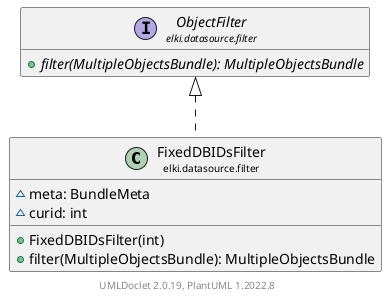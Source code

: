 @startuml
    remove .*\.(Instance|Par|Parameterizer|Factory)$
    set namespaceSeparator none
    hide empty fields
    hide empty methods

    class "<size:14>FixedDBIDsFilter\n<size:10>elki.datasource.filter" as elki.datasource.filter.FixedDBIDsFilter [[FixedDBIDsFilter.html]] {
        ~meta: BundleMeta
        ~curid: int
        +FixedDBIDsFilter(int)
        +filter(MultipleObjectsBundle): MultipleObjectsBundle
    }

    interface "<size:14>ObjectFilter\n<size:10>elki.datasource.filter" as elki.datasource.filter.ObjectFilter [[ObjectFilter.html]] {
        {abstract} +filter(MultipleObjectsBundle): MultipleObjectsBundle
    }
    class "<size:14>FixedDBIDsFilter.Par\n<size:10>elki.datasource.filter" as elki.datasource.filter.FixedDBIDsFilter.Par [[FixedDBIDsFilter.Par.html]]

    elki.datasource.filter.ObjectFilter <|.. elki.datasource.filter.FixedDBIDsFilter
    elki.datasource.filter.FixedDBIDsFilter +-- elki.datasource.filter.FixedDBIDsFilter.Par

    center footer UMLDoclet 2.0.19, PlantUML 1.2022.8
@enduml
